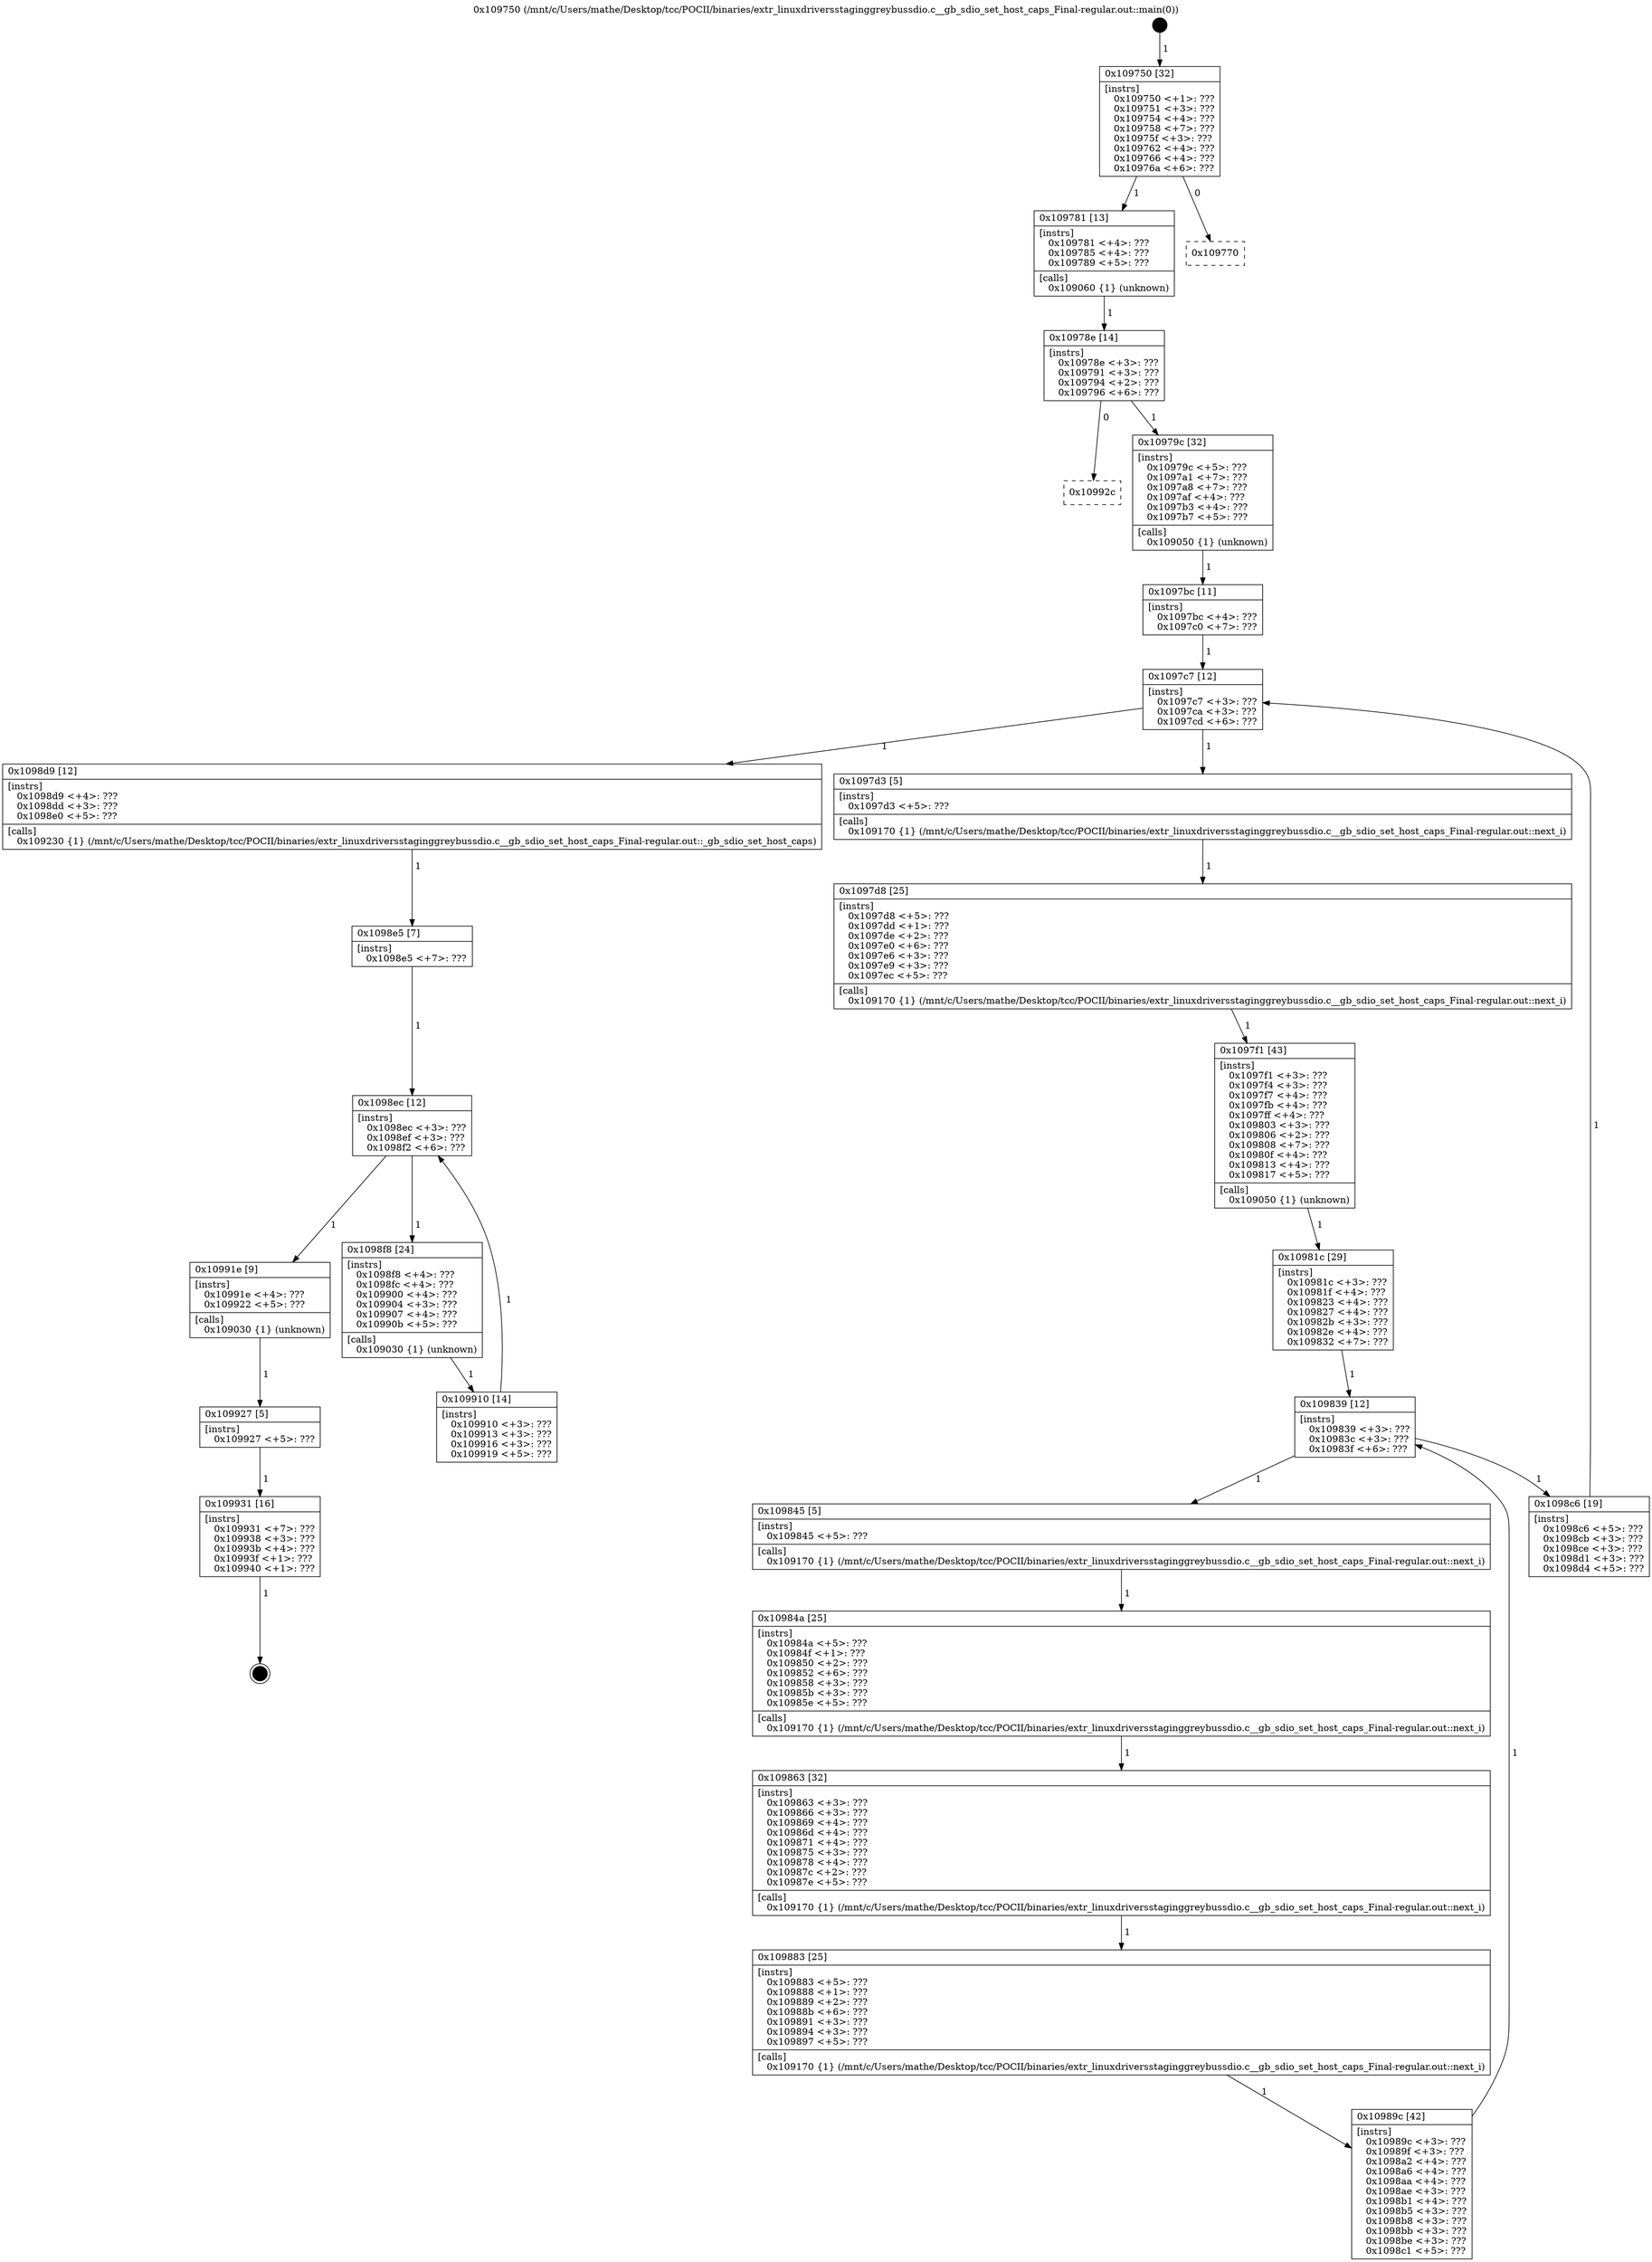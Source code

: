 digraph "0x109750" {
  label = "0x109750 (/mnt/c/Users/mathe/Desktop/tcc/POCII/binaries/extr_linuxdriversstaginggreybussdio.c__gb_sdio_set_host_caps_Final-regular.out::main(0))"
  labelloc = "t"
  node[shape=record]

  Entry [label="",width=0.3,height=0.3,shape=circle,fillcolor=black,style=filled]
  "0x109750" [label="{
     0x109750 [32]\l
     | [instrs]\l
     &nbsp;&nbsp;0x109750 \<+1\>: ???\l
     &nbsp;&nbsp;0x109751 \<+3\>: ???\l
     &nbsp;&nbsp;0x109754 \<+4\>: ???\l
     &nbsp;&nbsp;0x109758 \<+7\>: ???\l
     &nbsp;&nbsp;0x10975f \<+3\>: ???\l
     &nbsp;&nbsp;0x109762 \<+4\>: ???\l
     &nbsp;&nbsp;0x109766 \<+4\>: ???\l
     &nbsp;&nbsp;0x10976a \<+6\>: ???\l
  }"]
  "0x109781" [label="{
     0x109781 [13]\l
     | [instrs]\l
     &nbsp;&nbsp;0x109781 \<+4\>: ???\l
     &nbsp;&nbsp;0x109785 \<+4\>: ???\l
     &nbsp;&nbsp;0x109789 \<+5\>: ???\l
     | [calls]\l
     &nbsp;&nbsp;0x109060 \{1\} (unknown)\l
  }"]
  "0x109770" [label="{
     0x109770\l
  }", style=dashed]
  "0x10978e" [label="{
     0x10978e [14]\l
     | [instrs]\l
     &nbsp;&nbsp;0x10978e \<+3\>: ???\l
     &nbsp;&nbsp;0x109791 \<+3\>: ???\l
     &nbsp;&nbsp;0x109794 \<+2\>: ???\l
     &nbsp;&nbsp;0x109796 \<+6\>: ???\l
  }"]
  "0x10992c" [label="{
     0x10992c\l
  }", style=dashed]
  "0x10979c" [label="{
     0x10979c [32]\l
     | [instrs]\l
     &nbsp;&nbsp;0x10979c \<+5\>: ???\l
     &nbsp;&nbsp;0x1097a1 \<+7\>: ???\l
     &nbsp;&nbsp;0x1097a8 \<+7\>: ???\l
     &nbsp;&nbsp;0x1097af \<+4\>: ???\l
     &nbsp;&nbsp;0x1097b3 \<+4\>: ???\l
     &nbsp;&nbsp;0x1097b7 \<+5\>: ???\l
     | [calls]\l
     &nbsp;&nbsp;0x109050 \{1\} (unknown)\l
  }"]
  Exit [label="",width=0.3,height=0.3,shape=circle,fillcolor=black,style=filled,peripheries=2]
  "0x1097c7" [label="{
     0x1097c7 [12]\l
     | [instrs]\l
     &nbsp;&nbsp;0x1097c7 \<+3\>: ???\l
     &nbsp;&nbsp;0x1097ca \<+3\>: ???\l
     &nbsp;&nbsp;0x1097cd \<+6\>: ???\l
  }"]
  "0x1098d9" [label="{
     0x1098d9 [12]\l
     | [instrs]\l
     &nbsp;&nbsp;0x1098d9 \<+4\>: ???\l
     &nbsp;&nbsp;0x1098dd \<+3\>: ???\l
     &nbsp;&nbsp;0x1098e0 \<+5\>: ???\l
     | [calls]\l
     &nbsp;&nbsp;0x109230 \{1\} (/mnt/c/Users/mathe/Desktop/tcc/POCII/binaries/extr_linuxdriversstaginggreybussdio.c__gb_sdio_set_host_caps_Final-regular.out::_gb_sdio_set_host_caps)\l
  }"]
  "0x1097d3" [label="{
     0x1097d3 [5]\l
     | [instrs]\l
     &nbsp;&nbsp;0x1097d3 \<+5\>: ???\l
     | [calls]\l
     &nbsp;&nbsp;0x109170 \{1\} (/mnt/c/Users/mathe/Desktop/tcc/POCII/binaries/extr_linuxdriversstaginggreybussdio.c__gb_sdio_set_host_caps_Final-regular.out::next_i)\l
  }"]
  "0x1097d8" [label="{
     0x1097d8 [25]\l
     | [instrs]\l
     &nbsp;&nbsp;0x1097d8 \<+5\>: ???\l
     &nbsp;&nbsp;0x1097dd \<+1\>: ???\l
     &nbsp;&nbsp;0x1097de \<+2\>: ???\l
     &nbsp;&nbsp;0x1097e0 \<+6\>: ???\l
     &nbsp;&nbsp;0x1097e6 \<+3\>: ???\l
     &nbsp;&nbsp;0x1097e9 \<+3\>: ???\l
     &nbsp;&nbsp;0x1097ec \<+5\>: ???\l
     | [calls]\l
     &nbsp;&nbsp;0x109170 \{1\} (/mnt/c/Users/mathe/Desktop/tcc/POCII/binaries/extr_linuxdriversstaginggreybussdio.c__gb_sdio_set_host_caps_Final-regular.out::next_i)\l
  }"]
  "0x1097f1" [label="{
     0x1097f1 [43]\l
     | [instrs]\l
     &nbsp;&nbsp;0x1097f1 \<+3\>: ???\l
     &nbsp;&nbsp;0x1097f4 \<+3\>: ???\l
     &nbsp;&nbsp;0x1097f7 \<+4\>: ???\l
     &nbsp;&nbsp;0x1097fb \<+4\>: ???\l
     &nbsp;&nbsp;0x1097ff \<+4\>: ???\l
     &nbsp;&nbsp;0x109803 \<+3\>: ???\l
     &nbsp;&nbsp;0x109806 \<+2\>: ???\l
     &nbsp;&nbsp;0x109808 \<+7\>: ???\l
     &nbsp;&nbsp;0x10980f \<+4\>: ???\l
     &nbsp;&nbsp;0x109813 \<+4\>: ???\l
     &nbsp;&nbsp;0x109817 \<+5\>: ???\l
     | [calls]\l
     &nbsp;&nbsp;0x109050 \{1\} (unknown)\l
  }"]
  "0x109839" [label="{
     0x109839 [12]\l
     | [instrs]\l
     &nbsp;&nbsp;0x109839 \<+3\>: ???\l
     &nbsp;&nbsp;0x10983c \<+3\>: ???\l
     &nbsp;&nbsp;0x10983f \<+6\>: ???\l
  }"]
  "0x1098c6" [label="{
     0x1098c6 [19]\l
     | [instrs]\l
     &nbsp;&nbsp;0x1098c6 \<+5\>: ???\l
     &nbsp;&nbsp;0x1098cb \<+3\>: ???\l
     &nbsp;&nbsp;0x1098ce \<+3\>: ???\l
     &nbsp;&nbsp;0x1098d1 \<+3\>: ???\l
     &nbsp;&nbsp;0x1098d4 \<+5\>: ???\l
  }"]
  "0x109845" [label="{
     0x109845 [5]\l
     | [instrs]\l
     &nbsp;&nbsp;0x109845 \<+5\>: ???\l
     | [calls]\l
     &nbsp;&nbsp;0x109170 \{1\} (/mnt/c/Users/mathe/Desktop/tcc/POCII/binaries/extr_linuxdriversstaginggreybussdio.c__gb_sdio_set_host_caps_Final-regular.out::next_i)\l
  }"]
  "0x10984a" [label="{
     0x10984a [25]\l
     | [instrs]\l
     &nbsp;&nbsp;0x10984a \<+5\>: ???\l
     &nbsp;&nbsp;0x10984f \<+1\>: ???\l
     &nbsp;&nbsp;0x109850 \<+2\>: ???\l
     &nbsp;&nbsp;0x109852 \<+6\>: ???\l
     &nbsp;&nbsp;0x109858 \<+3\>: ???\l
     &nbsp;&nbsp;0x10985b \<+3\>: ???\l
     &nbsp;&nbsp;0x10985e \<+5\>: ???\l
     | [calls]\l
     &nbsp;&nbsp;0x109170 \{1\} (/mnt/c/Users/mathe/Desktop/tcc/POCII/binaries/extr_linuxdriversstaginggreybussdio.c__gb_sdio_set_host_caps_Final-regular.out::next_i)\l
  }"]
  "0x109863" [label="{
     0x109863 [32]\l
     | [instrs]\l
     &nbsp;&nbsp;0x109863 \<+3\>: ???\l
     &nbsp;&nbsp;0x109866 \<+3\>: ???\l
     &nbsp;&nbsp;0x109869 \<+4\>: ???\l
     &nbsp;&nbsp;0x10986d \<+4\>: ???\l
     &nbsp;&nbsp;0x109871 \<+4\>: ???\l
     &nbsp;&nbsp;0x109875 \<+3\>: ???\l
     &nbsp;&nbsp;0x109878 \<+4\>: ???\l
     &nbsp;&nbsp;0x10987c \<+2\>: ???\l
     &nbsp;&nbsp;0x10987e \<+5\>: ???\l
     | [calls]\l
     &nbsp;&nbsp;0x109170 \{1\} (/mnt/c/Users/mathe/Desktop/tcc/POCII/binaries/extr_linuxdriversstaginggreybussdio.c__gb_sdio_set_host_caps_Final-regular.out::next_i)\l
  }"]
  "0x109883" [label="{
     0x109883 [25]\l
     | [instrs]\l
     &nbsp;&nbsp;0x109883 \<+5\>: ???\l
     &nbsp;&nbsp;0x109888 \<+1\>: ???\l
     &nbsp;&nbsp;0x109889 \<+2\>: ???\l
     &nbsp;&nbsp;0x10988b \<+6\>: ???\l
     &nbsp;&nbsp;0x109891 \<+3\>: ???\l
     &nbsp;&nbsp;0x109894 \<+3\>: ???\l
     &nbsp;&nbsp;0x109897 \<+5\>: ???\l
     | [calls]\l
     &nbsp;&nbsp;0x109170 \{1\} (/mnt/c/Users/mathe/Desktop/tcc/POCII/binaries/extr_linuxdriversstaginggreybussdio.c__gb_sdio_set_host_caps_Final-regular.out::next_i)\l
  }"]
  "0x10989c" [label="{
     0x10989c [42]\l
     | [instrs]\l
     &nbsp;&nbsp;0x10989c \<+3\>: ???\l
     &nbsp;&nbsp;0x10989f \<+3\>: ???\l
     &nbsp;&nbsp;0x1098a2 \<+4\>: ???\l
     &nbsp;&nbsp;0x1098a6 \<+4\>: ???\l
     &nbsp;&nbsp;0x1098aa \<+4\>: ???\l
     &nbsp;&nbsp;0x1098ae \<+3\>: ???\l
     &nbsp;&nbsp;0x1098b1 \<+4\>: ???\l
     &nbsp;&nbsp;0x1098b5 \<+3\>: ???\l
     &nbsp;&nbsp;0x1098b8 \<+3\>: ???\l
     &nbsp;&nbsp;0x1098bb \<+3\>: ???\l
     &nbsp;&nbsp;0x1098be \<+3\>: ???\l
     &nbsp;&nbsp;0x1098c1 \<+5\>: ???\l
  }"]
  "0x10981c" [label="{
     0x10981c [29]\l
     | [instrs]\l
     &nbsp;&nbsp;0x10981c \<+3\>: ???\l
     &nbsp;&nbsp;0x10981f \<+4\>: ???\l
     &nbsp;&nbsp;0x109823 \<+4\>: ???\l
     &nbsp;&nbsp;0x109827 \<+4\>: ???\l
     &nbsp;&nbsp;0x10982b \<+3\>: ???\l
     &nbsp;&nbsp;0x10982e \<+4\>: ???\l
     &nbsp;&nbsp;0x109832 \<+7\>: ???\l
  }"]
  "0x109931" [label="{
     0x109931 [16]\l
     | [instrs]\l
     &nbsp;&nbsp;0x109931 \<+7\>: ???\l
     &nbsp;&nbsp;0x109938 \<+3\>: ???\l
     &nbsp;&nbsp;0x10993b \<+4\>: ???\l
     &nbsp;&nbsp;0x10993f \<+1\>: ???\l
     &nbsp;&nbsp;0x109940 \<+1\>: ???\l
  }"]
  "0x1097bc" [label="{
     0x1097bc [11]\l
     | [instrs]\l
     &nbsp;&nbsp;0x1097bc \<+4\>: ???\l
     &nbsp;&nbsp;0x1097c0 \<+7\>: ???\l
  }"]
  "0x1098ec" [label="{
     0x1098ec [12]\l
     | [instrs]\l
     &nbsp;&nbsp;0x1098ec \<+3\>: ???\l
     &nbsp;&nbsp;0x1098ef \<+3\>: ???\l
     &nbsp;&nbsp;0x1098f2 \<+6\>: ???\l
  }"]
  "0x10991e" [label="{
     0x10991e [9]\l
     | [instrs]\l
     &nbsp;&nbsp;0x10991e \<+4\>: ???\l
     &nbsp;&nbsp;0x109922 \<+5\>: ???\l
     | [calls]\l
     &nbsp;&nbsp;0x109030 \{1\} (unknown)\l
  }"]
  "0x1098f8" [label="{
     0x1098f8 [24]\l
     | [instrs]\l
     &nbsp;&nbsp;0x1098f8 \<+4\>: ???\l
     &nbsp;&nbsp;0x1098fc \<+4\>: ???\l
     &nbsp;&nbsp;0x109900 \<+4\>: ???\l
     &nbsp;&nbsp;0x109904 \<+3\>: ???\l
     &nbsp;&nbsp;0x109907 \<+4\>: ???\l
     &nbsp;&nbsp;0x10990b \<+5\>: ???\l
     | [calls]\l
     &nbsp;&nbsp;0x109030 \{1\} (unknown)\l
  }"]
  "0x109910" [label="{
     0x109910 [14]\l
     | [instrs]\l
     &nbsp;&nbsp;0x109910 \<+3\>: ???\l
     &nbsp;&nbsp;0x109913 \<+3\>: ???\l
     &nbsp;&nbsp;0x109916 \<+3\>: ???\l
     &nbsp;&nbsp;0x109919 \<+5\>: ???\l
  }"]
  "0x1098e5" [label="{
     0x1098e5 [7]\l
     | [instrs]\l
     &nbsp;&nbsp;0x1098e5 \<+7\>: ???\l
  }"]
  "0x109927" [label="{
     0x109927 [5]\l
     | [instrs]\l
     &nbsp;&nbsp;0x109927 \<+5\>: ???\l
  }"]
  Entry -> "0x109750" [label=" 1"]
  "0x109750" -> "0x109781" [label=" 1"]
  "0x109750" -> "0x109770" [label=" 0"]
  "0x109781" -> "0x10978e" [label=" 1"]
  "0x10978e" -> "0x10992c" [label=" 0"]
  "0x10978e" -> "0x10979c" [label=" 1"]
  "0x109931" -> Exit [label=" 1"]
  "0x10979c" -> "0x1097bc" [label=" 1"]
  "0x1097c7" -> "0x1098d9" [label=" 1"]
  "0x1097c7" -> "0x1097d3" [label=" 1"]
  "0x1097d3" -> "0x1097d8" [label=" 1"]
  "0x1097d8" -> "0x1097f1" [label=" 1"]
  "0x1097f1" -> "0x10981c" [label=" 1"]
  "0x109839" -> "0x1098c6" [label=" 1"]
  "0x109839" -> "0x109845" [label=" 1"]
  "0x109845" -> "0x10984a" [label=" 1"]
  "0x10984a" -> "0x109863" [label=" 1"]
  "0x109863" -> "0x109883" [label=" 1"]
  "0x109883" -> "0x10989c" [label=" 1"]
  "0x10981c" -> "0x109839" [label=" 1"]
  "0x10989c" -> "0x109839" [label=" 1"]
  "0x109927" -> "0x109931" [label=" 1"]
  "0x1097bc" -> "0x1097c7" [label=" 1"]
  "0x1098c6" -> "0x1097c7" [label=" 1"]
  "0x1098d9" -> "0x1098e5" [label=" 1"]
  "0x1098ec" -> "0x10991e" [label=" 1"]
  "0x1098ec" -> "0x1098f8" [label=" 1"]
  "0x1098f8" -> "0x109910" [label=" 1"]
  "0x1098e5" -> "0x1098ec" [label=" 1"]
  "0x109910" -> "0x1098ec" [label=" 1"]
  "0x10991e" -> "0x109927" [label=" 1"]
}
